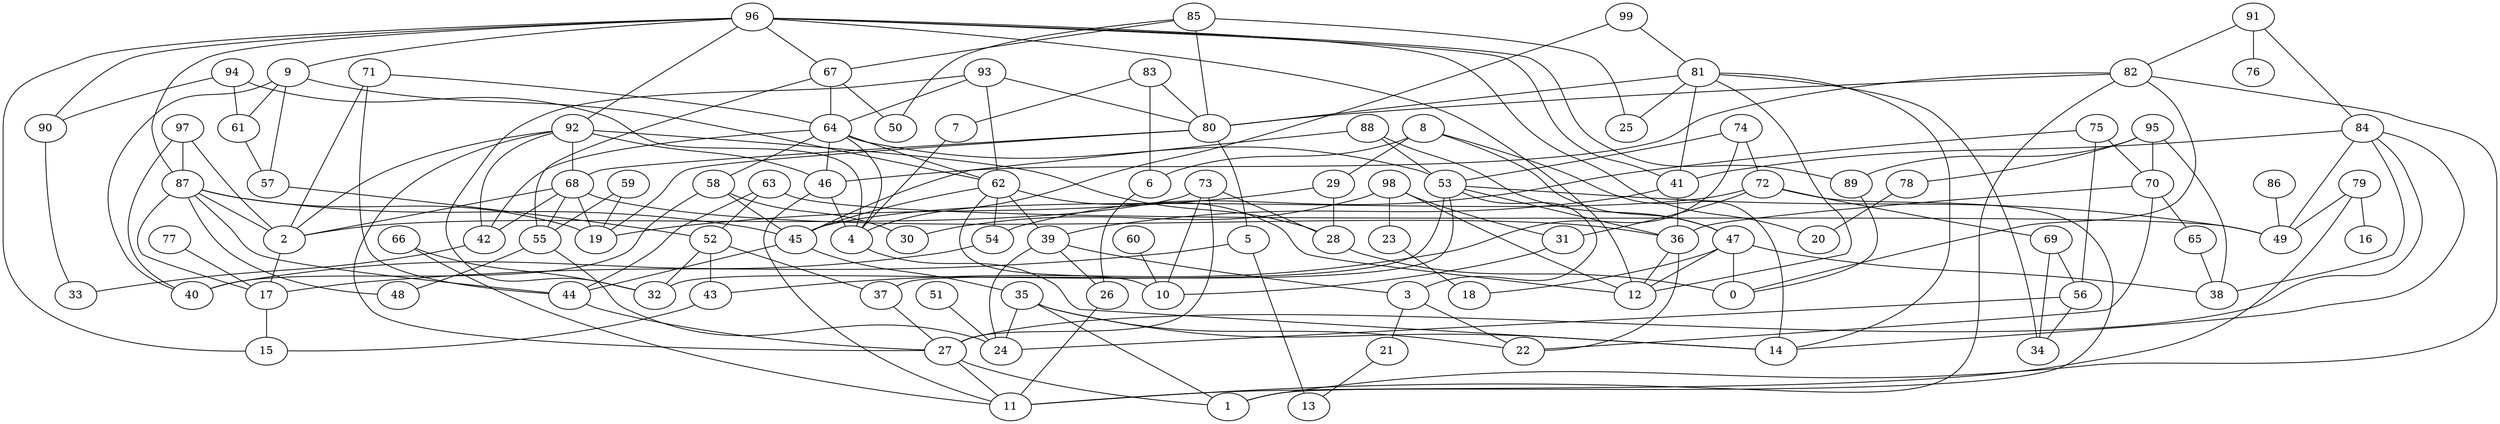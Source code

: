 digraph GG_graph {

subgraph G_graph {
edge [color = black]
"23" -> "18" [dir = none]
"66" -> "11" [dir = none]
"51" -> "24" [dir = none]
"91" -> "84" [dir = none]
"91" -> "76" [dir = none]
"91" -> "82" [dir = none]
"98" -> "30" [dir = none]
"98" -> "31" [dir = none]
"71" -> "2" [dir = none]
"68" -> "42" [dir = none]
"75" -> "56" [dir = none]
"60" -> "10" [dir = none]
"77" -> "17" [dir = none]
"97" -> "2" [dir = none]
"93" -> "32" [dir = none]
"83" -> "80" [dir = none]
"83" -> "7" [dir = none]
"63" -> "49" [dir = none]
"52" -> "43" [dir = none]
"52" -> "37" [dir = none]
"92" -> "28" [dir = none]
"6" -> "26" [dir = none]
"53" -> "32" [dir = none]
"53" -> "36" [dir = none]
"53" -> "3" [dir = none]
"53" -> "49" [dir = none]
"89" -> "0" [dir = none]
"82" -> "46" [dir = none]
"82" -> "11" [dir = none]
"82" -> "0" [dir = none]
"59" -> "19" [dir = none]
"67" -> "55" [dir = none]
"67" -> "64" [dir = none]
"56" -> "24" [dir = none]
"79" -> "16" [dir = none]
"79" -> "11" [dir = none]
"94" -> "90" [dir = none]
"94" -> "4" [dir = none]
"47" -> "18" [dir = none]
"47" -> "12" [dir = none]
"96" -> "20" [dir = none]
"96" -> "89" [dir = none]
"96" -> "9" [dir = none]
"96" -> "15" [dir = none]
"96" -> "87" [dir = none]
"96" -> "12" [dir = none]
"87" -> "19" [dir = none]
"87" -> "48" [dir = none]
"87" -> "17" [dir = none]
"87" -> "44" [dir = none]
"3" -> "21" [dir = none]
"62" -> "54" [dir = none]
"62" -> "45" [dir = none]
"62" -> "10" [dir = none]
"62" -> "39" [dir = none]
"62" -> "12" [dir = none]
"86" -> "49" [dir = none]
"9" -> "57" [dir = none]
"9" -> "61" [dir = none]
"65" -> "38" [dir = none]
"7" -> "4" [dir = none]
"58" -> "40" [dir = none]
"64" -> "42" [dir = none]
"64" -> "58" [dir = none]
"64" -> "4" [dir = none]
"64" -> "53" [dir = none]
"64" -> "62" [dir = none]
"5" -> "17" [dir = none]
"2" -> "17" [dir = none]
"73" -> "27" [dir = none]
"73" -> "28" [dir = none]
"73" -> "2" [dir = none]
"81" -> "14" [dir = none]
"81" -> "34" [dir = none]
"81" -> "41" [dir = none]
"81" -> "12" [dir = none]
"95" -> "70" [dir = none]
"95" -> "38" [dir = none]
"95" -> "78" [dir = none]
"95" -> "89" [dir = none]
"88" -> "53" [dir = none]
"39" -> "26" [dir = none]
"90" -> "33" [dir = none]
"99" -> "81" [dir = none]
"29" -> "19" [dir = none]
"21" -> "13" [dir = none]
"85" -> "50" [dir = none]
"85" -> "25" [dir = none]
"85" -> "67" [dir = none]
"74" -> "53" [dir = none]
"72" -> "1" [dir = none]
"72" -> "69" [dir = none]
"72" -> "45" [dir = none]
"37" -> "27" [dir = none]
"35" -> "22" [dir = none]
"35" -> "24" [dir = none]
"35" -> "14" [dir = none]
"8" -> "29" [dir = none]
"31" -> "10" [dir = none]
"98" -> "12" [dir = none]
"4" -> "14" [dir = none]
"84" -> "49" [dir = none]
"55" -> "48" [dir = none]
"68" -> "2" [dir = none]
"96" -> "92" [dir = none]
"99" -> "4" [dir = none]
"17" -> "15" [dir = none]
"58" -> "30" [dir = none]
"74" -> "72" [dir = none]
"80" -> "19" [dir = none]
"9" -> "62" [dir = none]
"53" -> "37" [dir = none]
"80" -> "5" [dir = none]
"96" -> "90" [dir = none]
"58" -> "45" [dir = none]
"39" -> "24" [dir = none]
"70" -> "36" [dir = none]
"5" -> "13" [dir = none]
"69" -> "56" [dir = none]
"42" -> "33" [dir = none]
"36" -> "12" [dir = none]
"29" -> "28" [dir = none]
"92" -> "2" [dir = none]
"92" -> "68" [dir = none]
"87" -> "2" [dir = none]
"63" -> "44" [dir = none]
"83" -> "6" [dir = none]
"8" -> "6" [dir = none]
"68" -> "36" [dir = none]
"92" -> "46" [dir = none]
"82" -> "80" [dir = none]
"45" -> "35" [dir = none]
"66" -> "32" [dir = none]
"70" -> "22" [dir = none]
"96" -> "67" [dir = none]
"97" -> "40" [dir = none]
"94" -> "61" [dir = none]
"9" -> "40" [dir = none]
"79" -> "49" [dir = none]
"82" -> "1" [dir = none]
"67" -> "50" [dir = none]
"36" -> "22" [dir = none]
"52" -> "32" [dir = none]
"41" -> "39" [dir = none]
"97" -> "87" [dir = none]
"73" -> "10" [dir = none]
"55" -> "24" [dir = none]
"54" -> "40" [dir = none]
"41" -> "36" [dir = none]
"84" -> "38" [dir = none]
"8" -> "47" [dir = none]
"8" -> "14" [dir = none]
"84" -> "14" [dir = none]
"72" -> "31" [dir = none]
"93" -> "64" [dir = none]
"81" -> "80" [dir = none]
"85" -> "80" [dir = none]
"46" -> "11" [dir = none]
"71" -> "44" [dir = none]
"3" -> "22" [dir = none]
"27" -> "11" [dir = none]
"70" -> "65" [dir = none]
"84" -> "27" [dir = none]
"43" -> "15" [dir = none]
"35" -> "1" [dir = none]
"88" -> "45" [dir = none]
"27" -> "1" [dir = none]
"98" -> "23" [dir = none]
"47" -> "0" [dir = none]
"61" -> "57" [dir = none]
"44" -> "27" [dir = none]
"80" -> "68" [dir = none]
"69" -> "34" [dir = none]
"87" -> "45" [dir = none]
"64" -> "46" [dir = none]
"63" -> "52" [dir = none]
"92" -> "27" [dir = none]
"92" -> "42" [dir = none]
"81" -> "25" [dir = none]
"47" -> "38" [dir = none]
"57" -> "52" [dir = none]
"93" -> "62" [dir = none]
"93" -> "80" [dir = none]
"28" -> "0" [dir = none]
"74" -> "43" [dir = none]
"75" -> "70" [dir = none]
"75" -> "54" [dir = none]
"84" -> "41" [dir = none]
"71" -> "64" [dir = none]
"68" -> "55" [dir = none]
"26" -> "11" [dir = none]
"88" -> "47" [dir = none]
"39" -> "3" [dir = none]
"46" -> "4" [dir = none]
"45" -> "44" [dir = none]
"78" -> "20" [dir = none]
"56" -> "34" [dir = none]
"59" -> "55" [dir = none]
"96" -> "41" [dir = none]
"68" -> "19" [dir = none]
}

}
